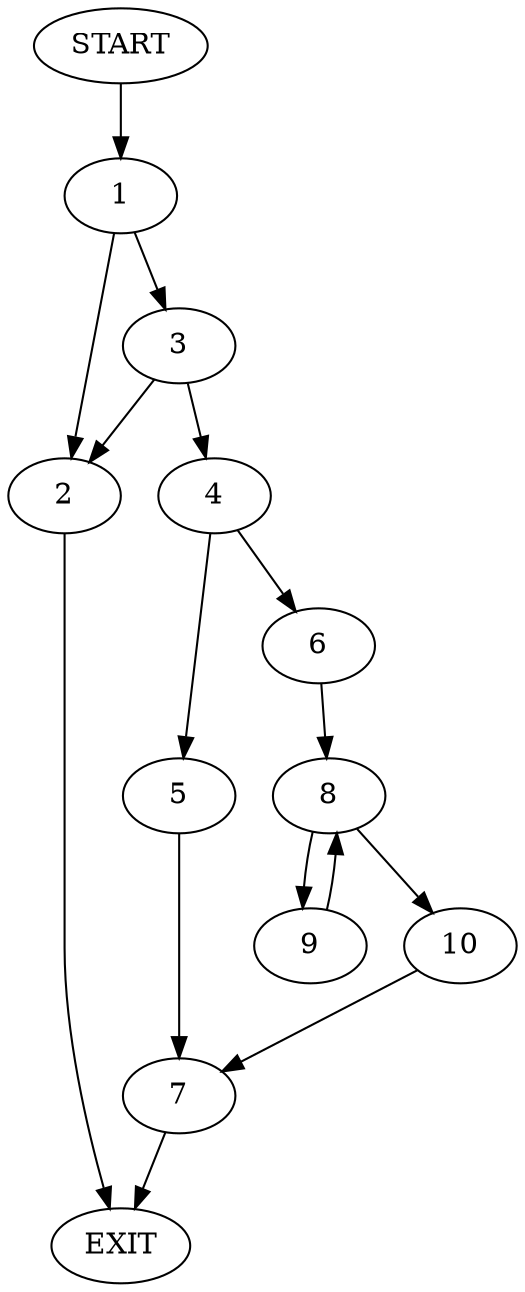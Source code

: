 digraph {
0 [label="START"]
11 [label="EXIT"]
0 -> 1
1 -> 2
1 -> 3
3 -> 2
3 -> 4
2 -> 11
4 -> 5
4 -> 6
5 -> 7
6 -> 8
7 -> 11
8 -> 9
8 -> 10
10 -> 7
9 -> 8
}

